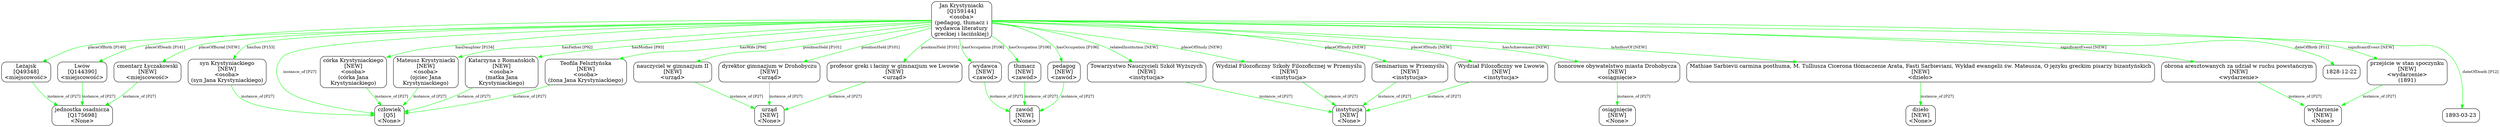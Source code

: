 digraph {
	node [shape=box,
		style=rounded
	];
	edge [fontsize=10];
	"Jan Krystyniacki
[Q159144]
<osoba>
(pedagog, tłumacz i
wydawca literatury
greckiej i łacińskiej)"	[color=black,
		label="Jan Krystyniacki
[Q159144]
<osoba>
(pedagog, tłumacz i
wydawca literatury
greckiej i łacińskiej)"];
	"Leżajsk
[Q49348]
<miejscowość>"	[color=black,
		label="Leżajsk
[Q49348]
<miejscowość>"];
	"Jan Krystyniacki
[Q159144]
<osoba>
(pedagog, tłumacz i
wydawca literatury
greckiej i łacińskiej)" -> "Leżajsk
[Q49348]
<miejscowość>"	[color=green,
		label="placeOfBirth [P140]"];
	"Lwów
[Q144390]
<miejscowość>"	[color=black,
		label="Lwów
[Q144390]
<miejscowość>"];
	"Jan Krystyniacki
[Q159144]
<osoba>
(pedagog, tłumacz i
wydawca literatury
greckiej i łacińskiej)" -> "Lwów
[Q144390]
<miejscowość>"	[color=green,
		label="placeOfDeath [P141]"];
	"cmentarz Łyczakowski
[NEW]
<miejscowość>"	[color=black,
		label="cmentarz Łyczakowski
[NEW]
<miejscowość>"];
	"Jan Krystyniacki
[Q159144]
<osoba>
(pedagog, tłumacz i
wydawca literatury
greckiej i łacińskiej)" -> "cmentarz Łyczakowski
[NEW]
<miejscowość>"	[color=green,
		label="placeOfBurial [NEW]"];
	"Mateusz Krystyniacki
[NEW]
<osoba>
(ojciec Jana
Krystyniackiego)"	[color=black,
		label="Mateusz Krystyniacki
[NEW]
<osoba>
(ojciec Jana
Krystyniackiego)"];
	"Jan Krystyniacki
[Q159144]
<osoba>
(pedagog, tłumacz i
wydawca literatury
greckiej i łacińskiej)" -> "Mateusz Krystyniacki
[NEW]
<osoba>
(ojciec Jana
Krystyniackiego)"	[color=green,
		label="hasFather [P92]"];
	"Katarzyna z Romańskich
[NEW]
<osoba>
(matka Jana
Krystyniackiego)"	[color=black,
		label="Katarzyna z Romańskich
[NEW]
<osoba>
(matka Jana
Krystyniackiego)"];
	"Jan Krystyniacki
[Q159144]
<osoba>
(pedagog, tłumacz i
wydawca literatury
greckiej i łacińskiej)" -> "Katarzyna z Romańskich
[NEW]
<osoba>
(matka Jana
Krystyniackiego)"	[color=green,
		label="hasMother [P93]"];
	"Teofila Felsztyńska
[NEW]
<osoba>
(żona Jana Krystyniackiego)"	[color=black,
		label="Teofila Felsztyńska
[NEW]
<osoba>
(żona Jana Krystyniackiego)"];
	"Jan Krystyniacki
[Q159144]
<osoba>
(pedagog, tłumacz i
wydawca literatury
greckiej i łacińskiej)" -> "Teofila Felsztyńska
[NEW]
<osoba>
(żona Jana Krystyniackiego)"	[color=green,
		label="hasWife [P94]"];
	"syn Krystyniackiego
[NEW]
<osoba>
(syn Jana Krystyniackiego)"	[color=black,
		label="syn Krystyniackiego
[NEW]
<osoba>
(syn Jana Krystyniackiego)"];
	"Jan Krystyniacki
[Q159144]
<osoba>
(pedagog, tłumacz i
wydawca literatury
greckiej i łacińskiej)" -> "syn Krystyniackiego
[NEW]
<osoba>
(syn Jana Krystyniackiego)"	[color=green,
		label="hasSon [P153]"];
	"córka Krystyniackiego
[NEW]
<osoba>
(córka Jana
Krystyniackiego)"	[color=black,
		label="córka Krystyniackiego
[NEW]
<osoba>
(córka Jana
Krystyniackiego)"];
	"Jan Krystyniacki
[Q159144]
<osoba>
(pedagog, tłumacz i
wydawca literatury
greckiej i łacińskiej)" -> "córka Krystyniackiego
[NEW]
<osoba>
(córka Jana
Krystyniackiego)"	[color=green,
		label="hasDaughter [P154]"];
	"Towarzystwo Nauczycieli Szkół Wyższych
[NEW]
<instytucja>"	[color=black,
		label="Towarzystwo Nauczycieli Szkół Wyższych
[NEW]
<instytucja>"];
	"Jan Krystyniacki
[Q159144]
<osoba>
(pedagog, tłumacz i
wydawca literatury
greckiej i łacińskiej)" -> "Towarzystwo Nauczycieli Szkół Wyższych
[NEW]
<instytucja>"	[color=green,
		label="relatedInstitution [NEW]"];
	"dyrektor gimnazjum w Drohobyczu
[NEW]
<urząd>"	[color=black,
		label="dyrektor gimnazjum w Drohobyczu
[NEW]
<urząd>"];
	"Jan Krystyniacki
[Q159144]
<osoba>
(pedagog, tłumacz i
wydawca literatury
greckiej i łacińskiej)" -> "dyrektor gimnazjum w Drohobyczu
[NEW]
<urząd>"	[color=green,
		label="positionHeld [P101]"];
	"profesor greki i łaciny w gimnazjum we Lwowie
[NEW]
<urząd>"	[color=black,
		label="profesor greki i łaciny w gimnazjum we Lwowie
[NEW]
<urząd>"];
	"Jan Krystyniacki
[Q159144]
<osoba>
(pedagog, tłumacz i
wydawca literatury
greckiej i łacińskiej)" -> "profesor greki i łaciny w gimnazjum we Lwowie
[NEW]
<urząd>"	[color=green,
		label="positionHeld [P101]"];
	"nauczyciel w gimnazjum II
[NEW]
<urząd>"	[color=black,
		label="nauczyciel w gimnazjum II
[NEW]
<urząd>"];
	"Jan Krystyniacki
[Q159144]
<osoba>
(pedagog, tłumacz i
wydawca literatury
greckiej i łacińskiej)" -> "nauczyciel w gimnazjum II
[NEW]
<urząd>"	[color=green,
		label="positionHeld [P101]"];
	"tłumacz
[NEW]
<zawód>"	[color=black,
		label="tłumacz
[NEW]
<zawód>"];
	"Jan Krystyniacki
[Q159144]
<osoba>
(pedagog, tłumacz i
wydawca literatury
greckiej i łacińskiej)" -> "tłumacz
[NEW]
<zawód>"	[color=green,
		label="hasOccupation [P106]"];
	"pedagog
[NEW]
<zawód>"	[color=black,
		label="pedagog
[NEW]
<zawód>"];
	"Jan Krystyniacki
[Q159144]
<osoba>
(pedagog, tłumacz i
wydawca literatury
greckiej i łacińskiej)" -> "pedagog
[NEW]
<zawód>"	[color=green,
		label="hasOccupation [P106]"];
	"wydawca
[NEW]
<zawód>"	[color=black,
		label="wydawca
[NEW]
<zawód>"];
	"Jan Krystyniacki
[Q159144]
<osoba>
(pedagog, tłumacz i
wydawca literatury
greckiej i łacińskiej)" -> "wydawca
[NEW]
<zawód>"	[color=green,
		label="hasOccupation [P106]"];
	"Wydział Filozoficzny Szkoły Filozoficznej w Przemyślu
[NEW]
<instytucja>"	[color=black,
		label="Wydział Filozoficzny Szkoły Filozoficznej w Przemyślu
[NEW]
<instytucja>"];
	"Jan Krystyniacki
[Q159144]
<osoba>
(pedagog, tłumacz i
wydawca literatury
greckiej i łacińskiej)" -> "Wydział Filozoficzny Szkoły Filozoficznej w Przemyślu
[NEW]
<instytucja>"	[color=green,
		label="placeOfStudy [NEW]"];
	"Seminarium w Przemyślu
[NEW]
<instytucja>"	[color=black,
		label="Seminarium w Przemyślu
[NEW]
<instytucja>"];
	"Jan Krystyniacki
[Q159144]
<osoba>
(pedagog, tłumacz i
wydawca literatury
greckiej i łacińskiej)" -> "Seminarium w Przemyślu
[NEW]
<instytucja>"	[color=green,
		label="placeOfStudy [NEW]"];
	"Wydział Filozoficzny we Lwowie
[NEW]
<instytucja>"	[color=black,
		label="Wydział Filozoficzny we Lwowie
[NEW]
<instytucja>"];
	"Jan Krystyniacki
[Q159144]
<osoba>
(pedagog, tłumacz i
wydawca literatury
greckiej i łacińskiej)" -> "Wydział Filozoficzny we Lwowie
[NEW]
<instytucja>"	[color=green,
		label="placeOfStudy [NEW]"];
	"honorowe obywatelstwo miasta Drohobycza
[NEW]
<osiągnięcie>"	[color=black,
		label="honorowe obywatelstwo miasta Drohobycza
[NEW]
<osiągnięcie>"];
	"Jan Krystyniacki
[Q159144]
<osoba>
(pedagog, tłumacz i
wydawca literatury
greckiej i łacińskiej)" -> "honorowe obywatelstwo miasta Drohobycza
[NEW]
<osiągnięcie>"	[color=green,
		label="hasAchievement [NEW]"];
	"obrona aresztowanych za udział w ruchu powstańczym
[NEW]
<wydarzenie>"	[color=black,
		label="obrona aresztowanych za udział w ruchu powstańczym
[NEW]
<wydarzenie>"];
	"Jan Krystyniacki
[Q159144]
<osoba>
(pedagog, tłumacz i
wydawca literatury
greckiej i łacińskiej)" -> "obrona aresztowanych za udział w ruchu powstańczym
[NEW]
<wydarzenie>"	[color=green,
		label="significantEvent [NEW]"];
	"Mathiae Sarbievii carmina posthuma, M. Tulliusza Cicerona tłómaczenie Arata, Fasti Sarbieviani, Wykład ewangelii św. Mateusza, \
O języku greckim pisarzy bizantyńskich
[NEW]
<dzieło>"	[color=black,
		label="Mathiae Sarbievii carmina posthuma, M. Tulliusza Cicerona tłómaczenie Arata, Fasti Sarbieviani, Wykład ewangelii św. Mateusza, \
O języku greckim pisarzy bizantyńskich
[NEW]
<dzieło>"];
	"Jan Krystyniacki
[Q159144]
<osoba>
(pedagog, tłumacz i
wydawca literatury
greckiej i łacińskiej)" -> "Mathiae Sarbievii carmina posthuma, M. Tulliusza Cicerona tłómaczenie Arata, Fasti Sarbieviani, Wykład ewangelii św. Mateusza, \
O języku greckim pisarzy bizantyńskich
[NEW]
<dzieło>"	[color=green,
		label="isAuthorOf [NEW]"];
	"przejście w stan spoczynku
[NEW]
<wydarzenie>
(1891)"	[color=black,
		label="przejście w stan spoczynku
[NEW]
<wydarzenie>
(1891)"];
	"Jan Krystyniacki
[Q159144]
<osoba>
(pedagog, tłumacz i
wydawca literatury
greckiej i łacińskiej)" -> "przejście w stan spoczynku
[NEW]
<wydarzenie>
(1891)"	[color=green,
		label="significantEvent [NEW]"];
	"Jan Krystyniacki
[Q159144]
<osoba>
(pedagog, tłumacz i
wydawca literatury
greckiej i łacińskiej)" -> "1828-12-22"	[color=green,
		label="dateOfBirth [P11]",
		minlen=1];
	"Jan Krystyniacki
[Q159144]
<osoba>
(pedagog, tłumacz i
wydawca literatury
greckiej i łacińskiej)" -> "człowiek
[Q5]
<None>"	[color=green,
		label="instance_of [P27]"];
	"Jan Krystyniacki
[Q159144]
<osoba>
(pedagog, tłumacz i
wydawca literatury
greckiej i łacińskiej)" -> "1893-03-23"	[color=green,
		label="dateOfDeath [P12]",
		minlen=2];
	"Leżajsk
[Q49348]
<miejscowość>" -> "jednostka osadnicza
[Q175698]
<None>"	[color=green,
		label="instance_of [P27]"];
	"Lwów
[Q144390]
<miejscowość>" -> "jednostka osadnicza
[Q175698]
<None>"	[color=green,
		label="instance_of [P27]"];
	"cmentarz Łyczakowski
[NEW]
<miejscowość>" -> "jednostka osadnicza
[Q175698]
<None>"	[color=green,
		label="instance_of [P27]"];
	"Mateusz Krystyniacki
[NEW]
<osoba>
(ojciec Jana
Krystyniackiego)" -> "człowiek
[Q5]
<None>"	[color=green,
		label="instance_of [P27]"];
	"Katarzyna z Romańskich
[NEW]
<osoba>
(matka Jana
Krystyniackiego)" -> "człowiek
[Q5]
<None>"	[color=green,
		label="instance_of [P27]"];
	"Teofila Felsztyńska
[NEW]
<osoba>
(żona Jana Krystyniackiego)" -> "człowiek
[Q5]
<None>"	[color=green,
		label="instance_of [P27]"];
	"syn Krystyniackiego
[NEW]
<osoba>
(syn Jana Krystyniackiego)" -> "człowiek
[Q5]
<None>"	[color=green,
		label="instance_of [P27]"];
	"córka Krystyniackiego
[NEW]
<osoba>
(córka Jana
Krystyniackiego)" -> "człowiek
[Q5]
<None>"	[color=green,
		label="instance_of [P27]"];
	"Towarzystwo Nauczycieli Szkół Wyższych
[NEW]
<instytucja>" -> "instytucja
[NEW]
<None>"	[color=green,
		label="instance_of [P27]"];
	"dyrektor gimnazjum w Drohobyczu
[NEW]
<urząd>" -> "urząd
[NEW]
<None>"	[color=green,
		label="instance_of [P27]"];
	"profesor greki i łaciny w gimnazjum we Lwowie
[NEW]
<urząd>" -> "urząd
[NEW]
<None>"	[color=green,
		label="instance_of [P27]"];
	"nauczyciel w gimnazjum II
[NEW]
<urząd>" -> "urząd
[NEW]
<None>"	[color=green,
		label="instance_of [P27]"];
	"tłumacz
[NEW]
<zawód>" -> "zawód
[NEW]
<None>"	[color=green,
		label="instance_of [P27]"];
	"pedagog
[NEW]
<zawód>" -> "zawód
[NEW]
<None>"	[color=green,
		label="instance_of [P27]"];
	"wydawca
[NEW]
<zawód>" -> "zawód
[NEW]
<None>"	[color=green,
		label="instance_of [P27]"];
	"Wydział Filozoficzny Szkoły Filozoficznej w Przemyślu
[NEW]
<instytucja>" -> "instytucja
[NEW]
<None>"	[color=green,
		label="instance_of [P27]"];
	"Seminarium w Przemyślu
[NEW]
<instytucja>" -> "instytucja
[NEW]
<None>"	[color=green,
		label="instance_of [P27]"];
	"Wydział Filozoficzny we Lwowie
[NEW]
<instytucja>" -> "instytucja
[NEW]
<None>"	[color=green,
		label="instance_of [P27]"];
	"honorowe obywatelstwo miasta Drohobycza
[NEW]
<osiągnięcie>" -> "osiągnięcie
[NEW]
<None>"	[color=green,
		label="instance_of [P27]",
		minlen=1];
	"obrona aresztowanych za udział w ruchu powstańczym
[NEW]
<wydarzenie>" -> "wydarzenie
[NEW]
<None>"	[color=green,
		label="instance_of [P27]"];
	"Mathiae Sarbievii carmina posthuma, M. Tulliusza Cicerona tłómaczenie Arata, Fasti Sarbieviani, Wykład ewangelii św. Mateusza, \
O języku greckim pisarzy bizantyńskich
[NEW]
<dzieło>" -> "dzieło
[NEW]
<None>"	[color=green,
		label="instance_of [P27]",
		minlen=1];
	"przejście w stan spoczynku
[NEW]
<wydarzenie>
(1891)" -> "wydarzenie
[NEW]
<None>"	[color=green,
		label="instance_of [P27]"];
}
